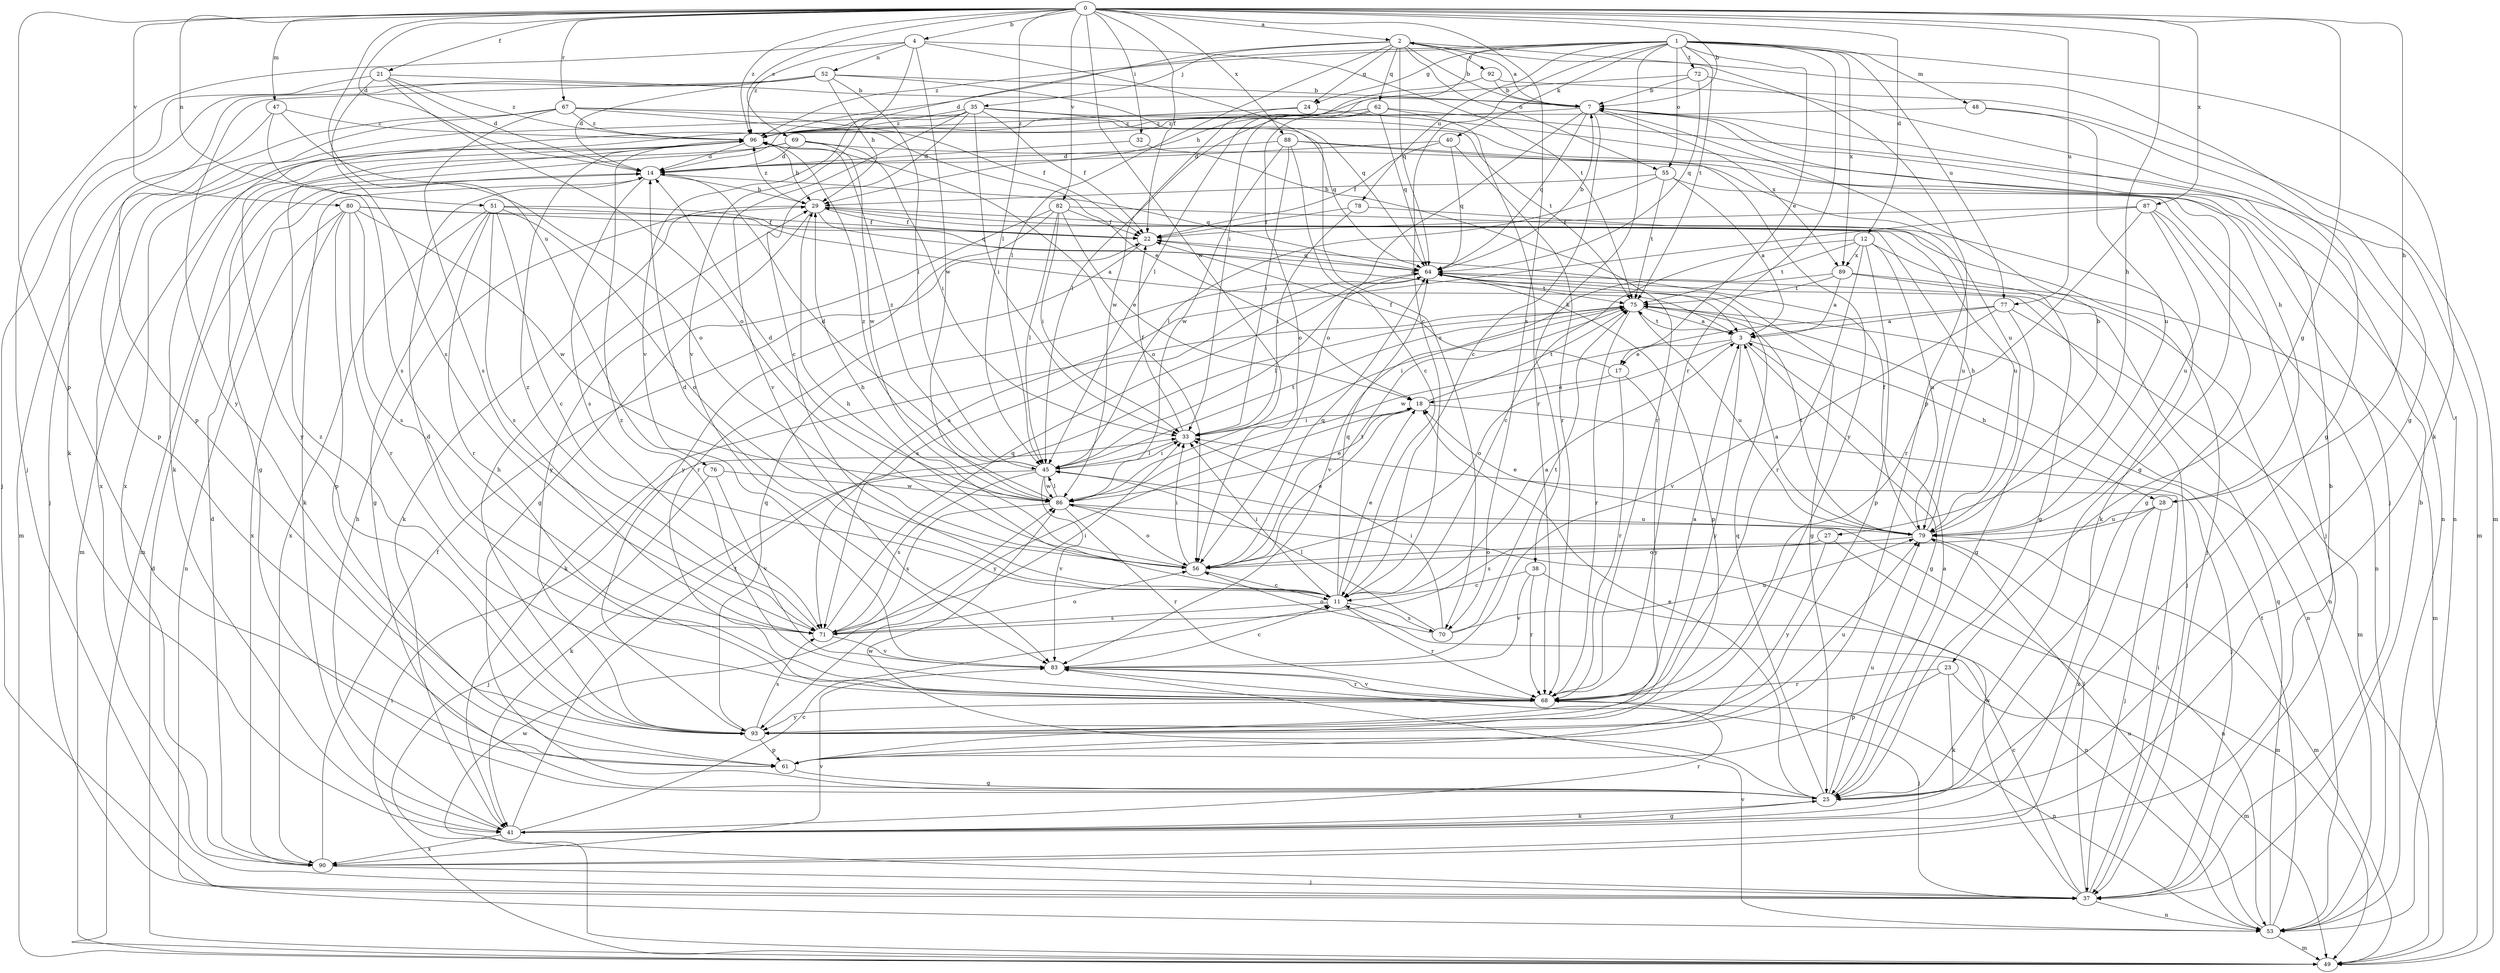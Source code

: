 strict digraph  {
0;
1;
2;
3;
4;
7;
11;
12;
14;
17;
18;
21;
22;
23;
24;
25;
27;
28;
29;
32;
33;
35;
37;
38;
40;
41;
45;
47;
48;
49;
51;
52;
53;
55;
56;
61;
62;
64;
67;
68;
69;
70;
71;
72;
75;
76;
77;
78;
79;
80;
82;
83;
86;
87;
88;
89;
90;
92;
93;
96;
0 -> 2  [label=a];
0 -> 4  [label=b];
0 -> 7  [label=b];
0 -> 12  [label=d];
0 -> 14  [label=d];
0 -> 21  [label=f];
0 -> 22  [label=f];
0 -> 23  [label=g];
0 -> 27  [label=h];
0 -> 28  [label=h];
0 -> 32  [label=i];
0 -> 45  [label=l];
0 -> 47  [label=m];
0 -> 51  [label=n];
0 -> 61  [label=p];
0 -> 67  [label=r];
0 -> 69  [label=s];
0 -> 70  [label=s];
0 -> 76  [label=u];
0 -> 77  [label=u];
0 -> 80  [label=v];
0 -> 82  [label=v];
0 -> 86  [label=w];
0 -> 87  [label=x];
0 -> 88  [label=x];
0 -> 96  [label=z];
1 -> 11  [label=c];
1 -> 14  [label=d];
1 -> 17  [label=e];
1 -> 24  [label=g];
1 -> 33  [label=i];
1 -> 38  [label=k];
1 -> 40  [label=k];
1 -> 41  [label=k];
1 -> 48  [label=m];
1 -> 55  [label=o];
1 -> 68  [label=r];
1 -> 72  [label=t];
1 -> 75  [label=t];
1 -> 77  [label=u];
1 -> 78  [label=u];
1 -> 89  [label=x];
1 -> 96  [label=z];
2 -> 7  [label=b];
2 -> 24  [label=g];
2 -> 25  [label=g];
2 -> 35  [label=j];
2 -> 45  [label=l];
2 -> 55  [label=o];
2 -> 61  [label=p];
2 -> 62  [label=q];
2 -> 64  [label=q];
2 -> 83  [label=v];
2 -> 92  [label=y];
3 -> 17  [label=e];
3 -> 25  [label=g];
3 -> 28  [label=h];
3 -> 56  [label=o];
3 -> 75  [label=t];
3 -> 93  [label=y];
4 -> 37  [label=j];
4 -> 52  [label=n];
4 -> 70  [label=s];
4 -> 75  [label=t];
4 -> 83  [label=v];
4 -> 86  [label=w];
4 -> 96  [label=z];
7 -> 2  [label=a];
7 -> 11  [label=c];
7 -> 28  [label=h];
7 -> 56  [label=o];
7 -> 64  [label=q];
7 -> 89  [label=x];
7 -> 96  [label=z];
11 -> 3  [label=a];
11 -> 14  [label=d];
11 -> 18  [label=e];
11 -> 29  [label=h];
11 -> 33  [label=i];
11 -> 64  [label=q];
11 -> 68  [label=r];
11 -> 70  [label=s];
11 -> 71  [label=s];
12 -> 11  [label=c];
12 -> 25  [label=g];
12 -> 61  [label=p];
12 -> 68  [label=r];
12 -> 75  [label=t];
12 -> 79  [label=u];
12 -> 89  [label=x];
14 -> 29  [label=h];
14 -> 41  [label=k];
14 -> 64  [label=q];
14 -> 71  [label=s];
17 -> 18  [label=e];
17 -> 22  [label=f];
17 -> 68  [label=r];
17 -> 93  [label=y];
18 -> 33  [label=i];
18 -> 37  [label=j];
18 -> 75  [label=t];
18 -> 93  [label=y];
21 -> 7  [label=b];
21 -> 14  [label=d];
21 -> 37  [label=j];
21 -> 56  [label=o];
21 -> 71  [label=s];
21 -> 96  [label=z];
22 -> 64  [label=q];
22 -> 68  [label=r];
23 -> 41  [label=k];
23 -> 49  [label=m];
23 -> 61  [label=p];
23 -> 68  [label=r];
24 -> 53  [label=n];
24 -> 86  [label=w];
24 -> 96  [label=z];
25 -> 3  [label=a];
25 -> 18  [label=e];
25 -> 41  [label=k];
25 -> 64  [label=q];
25 -> 79  [label=u];
25 -> 86  [label=w];
27 -> 49  [label=m];
27 -> 56  [label=o];
27 -> 93  [label=y];
28 -> 37  [label=j];
28 -> 71  [label=s];
28 -> 79  [label=u];
28 -> 90  [label=x];
29 -> 22  [label=f];
29 -> 37  [label=j];
29 -> 41  [label=k];
29 -> 64  [label=q];
29 -> 79  [label=u];
29 -> 93  [label=y];
29 -> 96  [label=z];
32 -> 14  [label=d];
32 -> 68  [label=r];
33 -> 22  [label=f];
33 -> 45  [label=l];
35 -> 11  [label=c];
35 -> 22  [label=f];
35 -> 33  [label=i];
35 -> 37  [label=j];
35 -> 41  [label=k];
35 -> 75  [label=t];
35 -> 83  [label=v];
35 -> 90  [label=x];
35 -> 96  [label=z];
37 -> 7  [label=b];
37 -> 11  [label=c];
37 -> 33  [label=i];
37 -> 45  [label=l];
37 -> 53  [label=n];
37 -> 86  [label=w];
38 -> 11  [label=c];
38 -> 53  [label=n];
38 -> 68  [label=r];
38 -> 83  [label=v];
40 -> 14  [label=d];
40 -> 22  [label=f];
40 -> 64  [label=q];
40 -> 68  [label=r];
41 -> 11  [label=c];
41 -> 25  [label=g];
41 -> 29  [label=h];
41 -> 68  [label=r];
41 -> 75  [label=t];
41 -> 90  [label=x];
45 -> 14  [label=d];
45 -> 33  [label=i];
45 -> 41  [label=k];
45 -> 71  [label=s];
45 -> 75  [label=t];
45 -> 83  [label=v];
45 -> 86  [label=w];
45 -> 96  [label=z];
47 -> 49  [label=m];
47 -> 56  [label=o];
47 -> 71  [label=s];
47 -> 96  [label=z];
48 -> 53  [label=n];
48 -> 79  [label=u];
48 -> 96  [label=z];
49 -> 14  [label=d];
49 -> 33  [label=i];
49 -> 86  [label=w];
51 -> 3  [label=a];
51 -> 11  [label=c];
51 -> 22  [label=f];
51 -> 25  [label=g];
51 -> 56  [label=o];
51 -> 68  [label=r];
51 -> 71  [label=s];
51 -> 90  [label=x];
52 -> 7  [label=b];
52 -> 14  [label=d];
52 -> 29  [label=h];
52 -> 41  [label=k];
52 -> 45  [label=l];
52 -> 61  [label=p];
52 -> 64  [label=q];
52 -> 93  [label=y];
53 -> 49  [label=m];
53 -> 64  [label=q];
53 -> 75  [label=t];
53 -> 79  [label=u];
53 -> 83  [label=v];
55 -> 3  [label=a];
55 -> 29  [label=h];
55 -> 37  [label=j];
55 -> 45  [label=l];
55 -> 75  [label=t];
56 -> 11  [label=c];
56 -> 18  [label=e];
56 -> 29  [label=h];
56 -> 33  [label=i];
56 -> 64  [label=q];
56 -> 75  [label=t];
61 -> 25  [label=g];
62 -> 45  [label=l];
62 -> 49  [label=m];
62 -> 56  [label=o];
62 -> 64  [label=q];
62 -> 68  [label=r];
62 -> 90  [label=x];
62 -> 96  [label=z];
64 -> 7  [label=b];
64 -> 25  [label=g];
64 -> 37  [label=j];
64 -> 45  [label=l];
64 -> 61  [label=p];
64 -> 71  [label=s];
64 -> 75  [label=t];
67 -> 18  [label=e];
67 -> 22  [label=f];
67 -> 37  [label=j];
67 -> 61  [label=p];
67 -> 64  [label=q];
67 -> 71  [label=s];
67 -> 96  [label=z];
68 -> 3  [label=a];
68 -> 14  [label=d];
68 -> 53  [label=n];
68 -> 83  [label=v];
68 -> 93  [label=y];
68 -> 96  [label=z];
69 -> 14  [label=d];
69 -> 25  [label=g];
69 -> 33  [label=i];
69 -> 49  [label=m];
69 -> 79  [label=u];
69 -> 86  [label=w];
70 -> 33  [label=i];
70 -> 45  [label=l];
70 -> 56  [label=o];
70 -> 75  [label=t];
70 -> 79  [label=u];
71 -> 33  [label=i];
71 -> 56  [label=o];
71 -> 64  [label=q];
71 -> 83  [label=v];
71 -> 96  [label=z];
72 -> 7  [label=b];
72 -> 25  [label=g];
72 -> 45  [label=l];
72 -> 64  [label=q];
75 -> 3  [label=a];
75 -> 33  [label=i];
75 -> 41  [label=k];
75 -> 53  [label=n];
75 -> 68  [label=r];
75 -> 79  [label=u];
76 -> 37  [label=j];
76 -> 83  [label=v];
76 -> 86  [label=w];
77 -> 3  [label=a];
77 -> 25  [label=g];
77 -> 49  [label=m];
77 -> 83  [label=v];
77 -> 86  [label=w];
78 -> 22  [label=f];
78 -> 33  [label=i];
78 -> 41  [label=k];
79 -> 3  [label=a];
79 -> 7  [label=b];
79 -> 18  [label=e];
79 -> 22  [label=f];
79 -> 29  [label=h];
79 -> 49  [label=m];
79 -> 53  [label=n];
79 -> 56  [label=o];
79 -> 75  [label=t];
80 -> 3  [label=a];
80 -> 22  [label=f];
80 -> 53  [label=n];
80 -> 61  [label=p];
80 -> 68  [label=r];
80 -> 71  [label=s];
80 -> 86  [label=w];
80 -> 90  [label=x];
82 -> 18  [label=e];
82 -> 22  [label=f];
82 -> 25  [label=g];
82 -> 33  [label=i];
82 -> 45  [label=l];
82 -> 79  [label=u];
82 -> 93  [label=y];
83 -> 11  [label=c];
83 -> 37  [label=j];
83 -> 68  [label=r];
86 -> 14  [label=d];
86 -> 18  [label=e];
86 -> 45  [label=l];
86 -> 56  [label=o];
86 -> 68  [label=r];
86 -> 71  [label=s];
86 -> 79  [label=u];
86 -> 96  [label=z];
87 -> 22  [label=f];
87 -> 25  [label=g];
87 -> 53  [label=n];
87 -> 68  [label=r];
87 -> 71  [label=s];
87 -> 79  [label=u];
88 -> 11  [label=c];
88 -> 14  [label=d];
88 -> 25  [label=g];
88 -> 33  [label=i];
88 -> 86  [label=w];
88 -> 93  [label=y];
89 -> 3  [label=a];
89 -> 49  [label=m];
89 -> 53  [label=n];
89 -> 75  [label=t];
89 -> 83  [label=v];
90 -> 7  [label=b];
90 -> 14  [label=d];
90 -> 22  [label=f];
90 -> 37  [label=j];
90 -> 83  [label=v];
92 -> 7  [label=b];
92 -> 29  [label=h];
92 -> 49  [label=m];
93 -> 29  [label=h];
93 -> 61  [label=p];
93 -> 64  [label=q];
93 -> 71  [label=s];
93 -> 79  [label=u];
93 -> 96  [label=z];
96 -> 14  [label=d];
96 -> 29  [label=h];
96 -> 49  [label=m];
96 -> 56  [label=o];
96 -> 93  [label=y];
}
